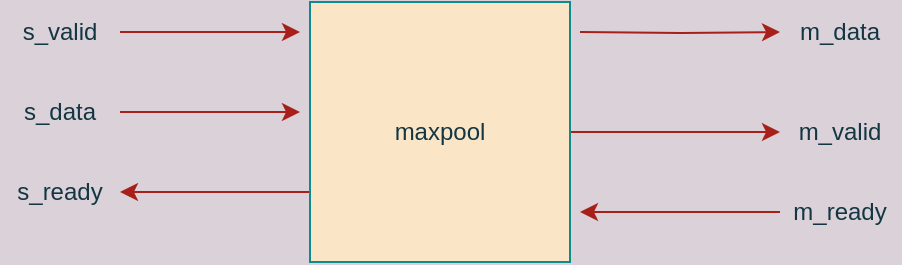 <mxfile version="20.6.2" type="device"><diagram id="zWVparELu4AjKZyZ4bCt" name="Page-1"><mxGraphModel dx="1406" dy="818" grid="1" gridSize="10" guides="1" tooltips="1" connect="1" arrows="1" fold="1" page="1" pageScale="1" pageWidth="850" pageHeight="1100" background="#DAD2D8" math="0" shadow="0"><root><mxCell id="0"/><mxCell id="1" parent="0"/><mxCell id="VOs5w3gK_iT3aDsn2uHT-12" style="edgeStyle=orthogonalEdgeStyle;rounded=0;orthogonalLoop=1;jettySize=auto;html=1;exitX=1;exitY=0.5;exitDx=0;exitDy=0;entryX=0;entryY=0.5;entryDx=0;entryDy=0;labelBackgroundColor=#DAD2D8;strokeColor=#A8201A;fontColor=#143642;" parent="1" source="VOs5w3gK_iT3aDsn2uHT-1" target="VOs5w3gK_iT3aDsn2uHT-5" edge="1"><mxGeometry relative="1" as="geometry"><Array as="points"><mxPoint x="505" y="435"/></Array></mxGeometry></mxCell><mxCell id="VOs5w3gK_iT3aDsn2uHT-14" style="edgeStyle=orthogonalEdgeStyle;rounded=0;orthogonalLoop=1;jettySize=auto;html=1;exitX=0;exitY=0.5;exitDx=0;exitDy=0;labelBackgroundColor=#DAD2D8;strokeColor=#A8201A;fontColor=#143642;" parent="1" source="VOs5w3gK_iT3aDsn2uHT-1" target="VOs5w3gK_iT3aDsn2uHT-7" edge="1"><mxGeometry relative="1" as="geometry"><Array as="points"><mxPoint x="345" y="465"/></Array></mxGeometry></mxCell><mxCell id="VOs5w3gK_iT3aDsn2uHT-1" value="maxpool" style="whiteSpace=wrap;html=1;aspect=fixed;fillColor=#FAE5C7;strokeColor=#0F8B8D;fontColor=#143642;" parent="1" vertex="1"><mxGeometry x="345" y="370" width="130" height="130" as="geometry"/></mxCell><mxCell id="VOs5w3gK_iT3aDsn2uHT-8" value="" style="edgeStyle=orthogonalEdgeStyle;rounded=0;orthogonalLoop=1;jettySize=auto;html=1;labelBackgroundColor=#DAD2D8;strokeColor=#A8201A;fontColor=#143642;" parent="1" source="VOs5w3gK_iT3aDsn2uHT-2" edge="1"><mxGeometry relative="1" as="geometry"><mxPoint x="340" y="385" as="targetPoint"/></mxGeometry></mxCell><mxCell id="VOs5w3gK_iT3aDsn2uHT-2" value="s_valid" style="text;html=1;strokeColor=none;fillColor=none;align=center;verticalAlign=middle;whiteSpace=wrap;rounded=0;fontColor=#143642;" parent="1" vertex="1"><mxGeometry x="190" y="370" width="60" height="30" as="geometry"/></mxCell><mxCell id="VOs5w3gK_iT3aDsn2uHT-9" value="" style="edgeStyle=orthogonalEdgeStyle;rounded=0;orthogonalLoop=1;jettySize=auto;html=1;labelBackgroundColor=#DAD2D8;strokeColor=#A8201A;fontColor=#143642;" parent="1" source="VOs5w3gK_iT3aDsn2uHT-3" edge="1"><mxGeometry relative="1" as="geometry"><mxPoint x="340" y="425" as="targetPoint"/></mxGeometry></mxCell><mxCell id="VOs5w3gK_iT3aDsn2uHT-3" value="s_data" style="text;html=1;strokeColor=none;fillColor=none;align=center;verticalAlign=middle;whiteSpace=wrap;rounded=0;fontColor=#143642;" parent="1" vertex="1"><mxGeometry x="190" y="410" width="60" height="30" as="geometry"/></mxCell><mxCell id="VOs5w3gK_iT3aDsn2uHT-11" value="" style="edgeStyle=orthogonalEdgeStyle;rounded=0;orthogonalLoop=1;jettySize=auto;html=1;entryX=0;entryY=0.5;entryDx=0;entryDy=0;labelBackgroundColor=#DAD2D8;strokeColor=#A8201A;fontColor=#143642;" parent="1" target="VOs5w3gK_iT3aDsn2uHT-4" edge="1"><mxGeometry relative="1" as="geometry"><mxPoint x="480" y="385" as="sourcePoint"/><mxPoint x="510" y="385" as="targetPoint"/></mxGeometry></mxCell><mxCell id="VOs5w3gK_iT3aDsn2uHT-4" value="m_data" style="text;html=1;strokeColor=none;fillColor=none;align=center;verticalAlign=middle;whiteSpace=wrap;rounded=0;fontColor=#143642;" parent="1" vertex="1"><mxGeometry x="580" y="370" width="60" height="30" as="geometry"/></mxCell><mxCell id="VOs5w3gK_iT3aDsn2uHT-5" value="m_valid" style="text;html=1;strokeColor=none;fillColor=none;align=center;verticalAlign=middle;whiteSpace=wrap;rounded=0;fontColor=#143642;" parent="1" vertex="1"><mxGeometry x="580" y="420" width="60" height="30" as="geometry"/></mxCell><mxCell id="VOs5w3gK_iT3aDsn2uHT-13" value="" style="edgeStyle=orthogonalEdgeStyle;rounded=0;orthogonalLoop=1;jettySize=auto;html=1;labelBackgroundColor=#DAD2D8;strokeColor=#A8201A;fontColor=#143642;" parent="1" source="VOs5w3gK_iT3aDsn2uHT-6" edge="1"><mxGeometry relative="1" as="geometry"><mxPoint x="480" y="475" as="targetPoint"/></mxGeometry></mxCell><mxCell id="VOs5w3gK_iT3aDsn2uHT-6" value="m_ready" style="text;html=1;strokeColor=none;fillColor=none;align=center;verticalAlign=middle;whiteSpace=wrap;rounded=0;fontColor=#143642;" parent="1" vertex="1"><mxGeometry x="580" y="460" width="60" height="30" as="geometry"/></mxCell><mxCell id="VOs5w3gK_iT3aDsn2uHT-7" value="s_ready" style="text;html=1;strokeColor=none;fillColor=none;align=center;verticalAlign=middle;whiteSpace=wrap;rounded=0;fontColor=#143642;" parent="1" vertex="1"><mxGeometry x="190" y="450" width="60" height="30" as="geometry"/></mxCell></root></mxGraphModel></diagram></mxfile>